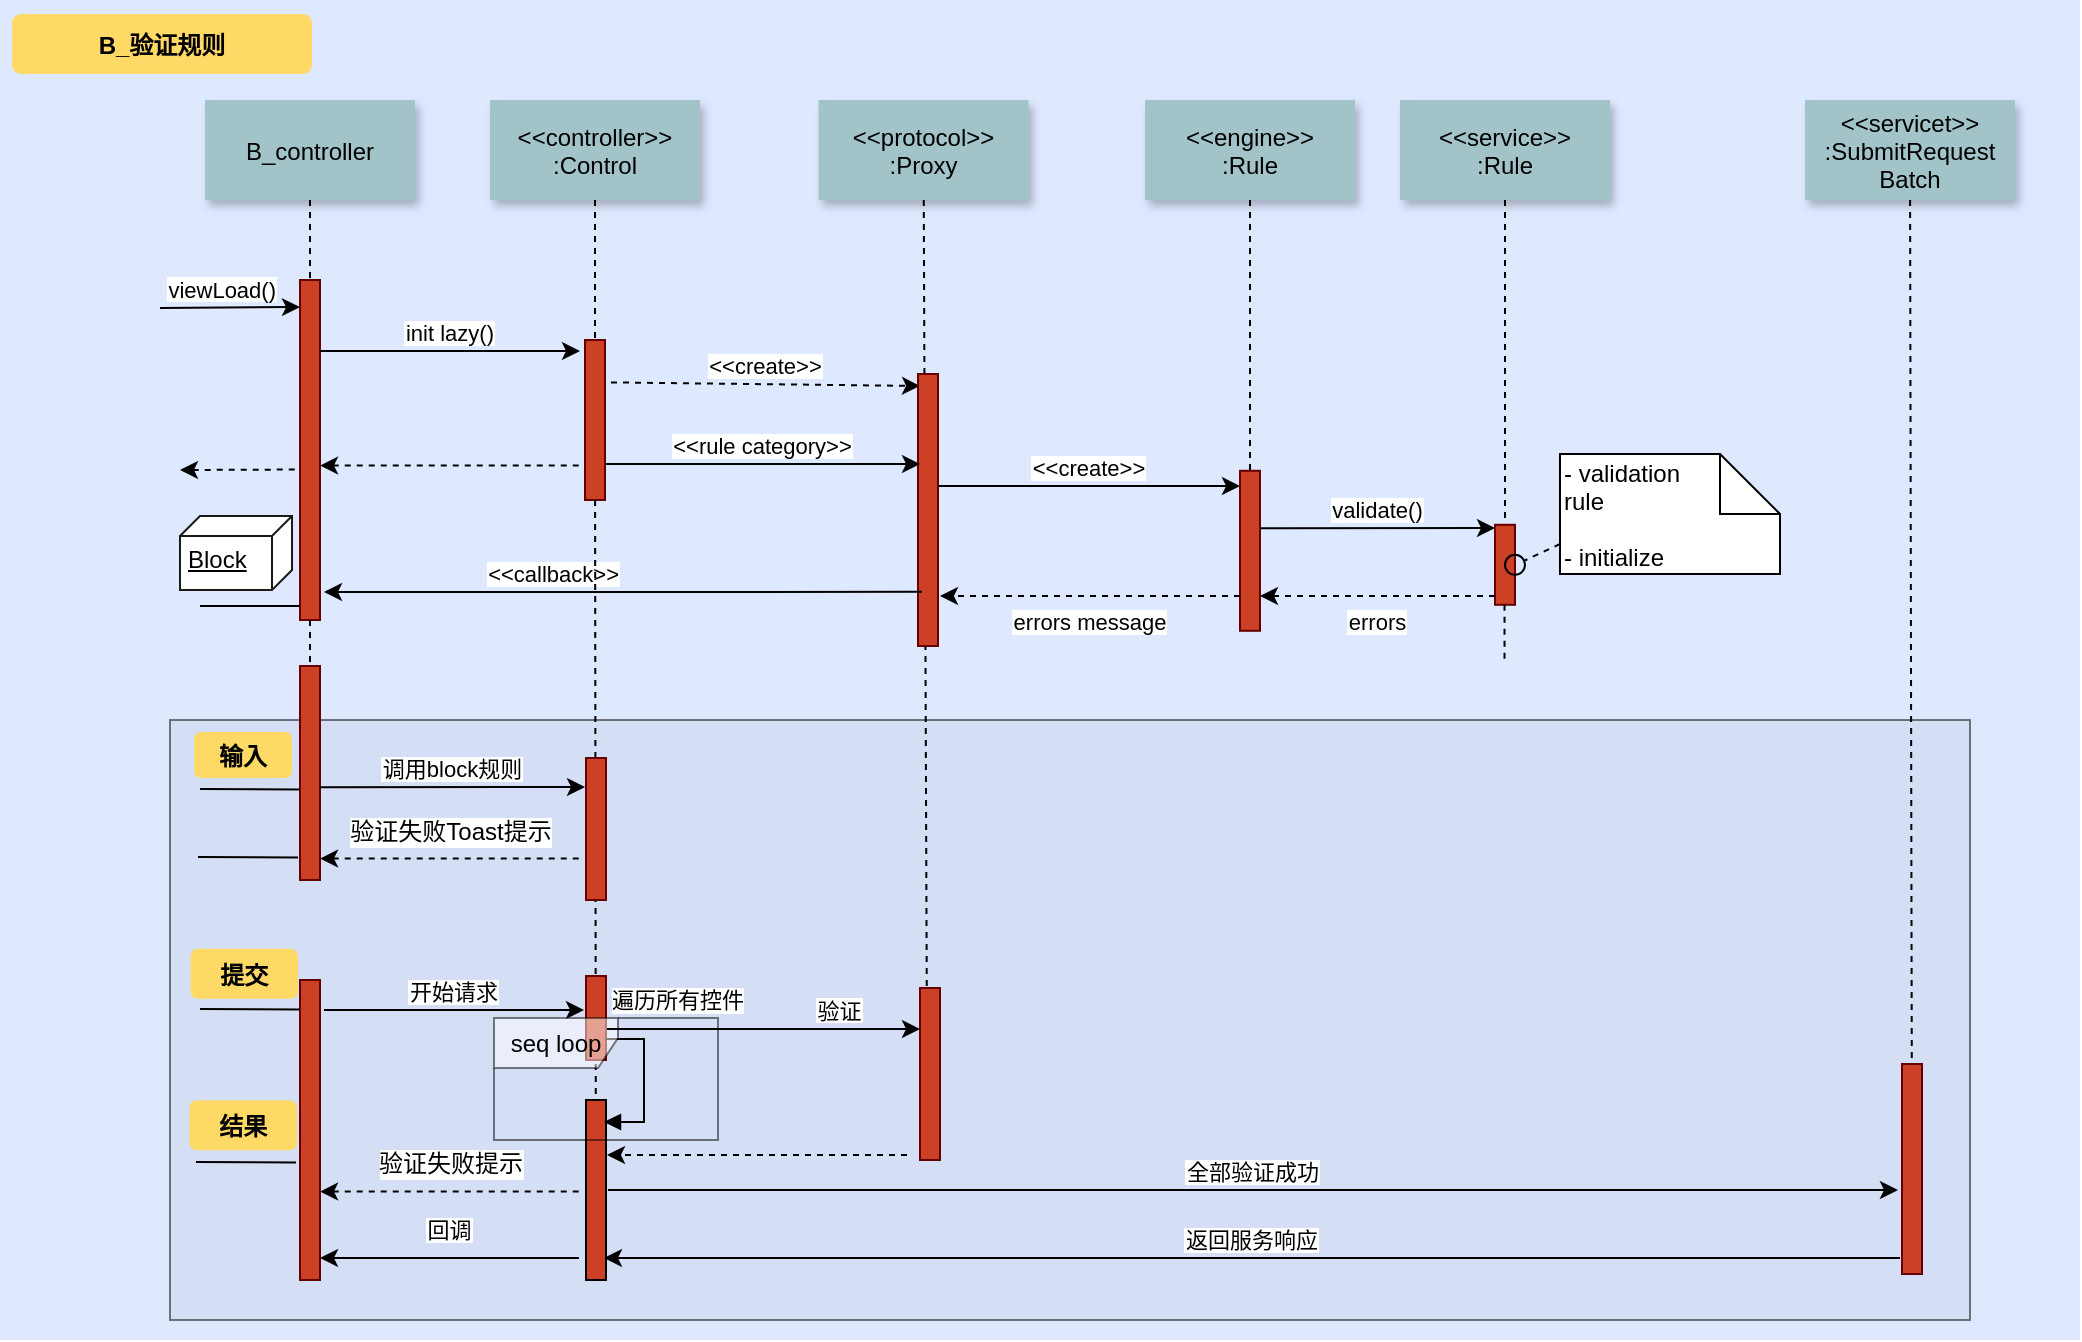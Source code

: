 <mxfile version="12.3.3" type="github" pages="1"><diagram name="Page-1" id="9361dd3d-8414-5efd-6122-117bd74ce7a7"><mxGraphModel dx="1100" dy="708" grid="1" gridSize="10" guides="1" tooltips="1" connect="1" arrows="1" fold="1" page="0" pageScale="1.5" pageWidth="826" pageHeight="1169" background="#ffffff" math="0" shadow="0"><root><mxCell id="0"/><mxCell id="1" parent="0"/><mxCell id="69" value="" style="fillColor=#DEE8FF;strokeColor=none" parent="1" vertex="1"><mxGeometry x="50" y="10" width="1040" height="670" as="geometry"/></mxCell><mxCell id="20" value="" style="fillColor=#CCD5EB;opacity=50;" parent="1" vertex="1"><mxGeometry x="135" y="370" width="900" height="300" as="geometry"/></mxCell><mxCell id="2" value="" style="fillColor=#CC4125;strokeColor=#660000" parent="1" vertex="1"><mxGeometry x="200" y="150" width="10" height="170" as="geometry"/></mxCell><mxCell id="3" value="viewLoad()" style="edgeStyle=none;verticalLabelPosition=top;verticalAlign=bottom;labelPosition=left;align=right" parent="1" edge="1"><mxGeometry width="100" height="100" as="geometry"><mxPoint x="130" y="164" as="sourcePoint"/><mxPoint x="200" y="163.5" as="targetPoint"/><mxPoint x="25" as="offset"/></mxGeometry></mxCell><mxCell id="4" value="B_controller" style="shadow=1;fillColor=#A2C4C9;strokeColor=none" parent="1" vertex="1"><mxGeometry x="152.5" y="60" width="105" height="50" as="geometry"/></mxCell><mxCell id="6" value="" style="fillColor=#CC4125;strokeColor=#660000" parent="1" vertex="1"><mxGeometry x="342.5" y="180" width="10" height="80" as="geometry"/></mxCell><mxCell id="7" value="&lt;&lt;controller&gt;&gt;&#xa;:Control" style="shadow=1;fillColor=#A2C4C9;strokeColor=none" parent="1" vertex="1"><mxGeometry x="295" y="60" width="105" height="50" as="geometry"/></mxCell><mxCell id="8" value="" style="edgeStyle=none;endArrow=none;dashed=1" parent="1" source="7" target="6" edge="1"><mxGeometry x="272.335" y="165" width="100" height="100" as="geometry"><mxPoint x="347.259" y="110" as="sourcePoint"/><mxPoint x="347.576" y="165" as="targetPoint"/></mxGeometry></mxCell><mxCell id="9" value="init lazy()" style="edgeStyle=none;verticalLabelPosition=top;verticalAlign=bottom" parent="1" edge="1"><mxGeometry x="220" y="98" width="100" height="100" as="geometry"><mxPoint x="210" y="185.5" as="sourcePoint"/><mxPoint x="340" y="185.5" as="targetPoint"/></mxGeometry></mxCell><mxCell id="11" value="" style="edgeStyle=none;verticalLabelPosition=top;verticalAlign=bottom;endArrow=none;startArrow=classic;dashed=1" parent="1" edge="1"><mxGeometry x="220" y="155.259" width="100" height="100" as="geometry"><mxPoint x="210" y="242.759" as="sourcePoint"/><mxPoint x="340" y="242.759" as="targetPoint"/></mxGeometry></mxCell><mxCell id="12" value="" style="edgeStyle=none;verticalLabelPosition=top;verticalAlign=bottom;labelPosition=left;align=right;endArrow=none;startArrow=classic;dashed=1" parent="1" edge="1"><mxGeometry x="110" y="144.759" width="100" height="100" as="geometry"><mxPoint x="140" y="245" as="sourcePoint"/><mxPoint x="200" y="244.759" as="targetPoint"/></mxGeometry></mxCell><mxCell id="13" value="&lt;&lt;create&gt;&gt;" style="edgeStyle=none;verticalLabelPosition=top;verticalAlign=bottom;dashed=1;entryX=-0.3;entryY=0.044;entryDx=0;entryDy=0;entryPerimeter=0;" parent="1" edge="1"><mxGeometry x="388.455" y="113.916" width="100" height="100" as="geometry"><mxPoint x="355.5" y="201.206" as="sourcePoint"/><mxPoint x="510" y="202.984" as="targetPoint"/></mxGeometry></mxCell><mxCell id="15" value="&lt;&lt;protocol&gt;&gt;&#xa;:Proxy" style="shadow=1;fillColor=#A2C4C9;strokeColor=none" parent="1" vertex="1"><mxGeometry x="459.284" y="60.0" width="105" height="50" as="geometry"/></mxCell><mxCell id="16" value="" style="edgeStyle=none;endArrow=none;dashed=1;entryX=0.35;entryY=0.364;entryDx=0;entryDy=0;entryPerimeter=0;" parent="1" source="15" target="SAsJf0kuXpnTJBYTetir-84" edge="1"><mxGeometry x="437.043" y="270" width="100" height="100" as="geometry"><mxPoint x="514.543" y="220.0" as="sourcePoint"/><mxPoint x="514.543" y="240.0" as="targetPoint"/></mxGeometry></mxCell><mxCell id="17" value="" style="fillColor=#CC4125;strokeColor=#660000" parent="1" vertex="1"><mxGeometry x="509" y="197" width="10" height="136" as="geometry"/></mxCell><mxCell id="19" value="&lt;&lt;rule category&gt;&gt;" style="edgeStyle=elbowEdgeStyle;elbow=vertical;verticalLabelPosition=top;verticalAlign=bottom" parent="1" edge="1"><mxGeometry x="350" y="280" width="100" height="100" as="geometry"><mxPoint x="352.5" y="242" as="sourcePoint"/><mxPoint x="510" y="242" as="targetPoint"/></mxGeometry></mxCell><mxCell id="21" value="" style="fillColor=#CC4125;strokeColor=#660000" parent="1" vertex="1"><mxGeometry x="670" y="245.394" width="10" height="80" as="geometry"/></mxCell><mxCell id="22" value="&lt;&lt;engine&gt;&gt;&#xa;:Rule" style="shadow=1;fillColor=#A2C4C9;strokeColor=none" parent="1" vertex="1"><mxGeometry x="622.5" y="60" width="105" height="50" as="geometry"/></mxCell><mxCell id="23" value="" style="edgeStyle=none;endArrow=none;dashed=1" parent="1" source="22" target="21" edge="1"><mxGeometry x="614.488" y="175.0" width="100" height="100" as="geometry"><mxPoint x="674.653" y="110" as="sourcePoint"/><mxPoint x="674.653" y="260" as="targetPoint"/></mxGeometry></mxCell><mxCell id="24" value="&lt;&lt;service&gt;&gt;&#xa;:Rule" style="shadow=1;fillColor=#A2C4C9;strokeColor=none" parent="1" vertex="1"><mxGeometry x="750" y="60" width="105" height="50" as="geometry"/></mxCell><mxCell id="25" value="" style="edgeStyle=none;endArrow=none;dashed=1" parent="1" source="24" target="26" edge="1"><mxGeometry x="727.335" y="165" width="100" height="100" as="geometry"><mxPoint x="802.259" y="110" as="sourcePoint"/><mxPoint x="802.576" y="165" as="targetPoint"/></mxGeometry></mxCell><mxCell id="26" value="" style="fillColor=#CC4125;strokeColor=#660000" parent="1" vertex="1"><mxGeometry x="797.5" y="272.394" width="10" height="40" as="geometry"/></mxCell><mxCell id="27" value="&lt;&lt;create&gt;&gt;" style="edgeStyle=elbowEdgeStyle;elbow=vertical;verticalLabelPosition=top;verticalAlign=bottom" parent="1" source="17" target="21" edge="1"><mxGeometry x="540" y="253" width="100" height="100" as="geometry"><mxPoint x="540" y="353" as="sourcePoint"/><mxPoint x="640" y="253" as="targetPoint"/><Array as="points"><mxPoint x="590" y="253"/></Array></mxGeometry></mxCell><mxCell id="28" value="errors message" style="edgeStyle=elbowEdgeStyle;elbow=vertical;dashed=1;verticalLabelPosition=bottom;verticalAlign=top" parent="1" edge="1"><mxGeometry x="550" y="240" width="100" height="100" as="geometry"><mxPoint x="670" y="308" as="sourcePoint"/><mxPoint x="520" y="308" as="targetPoint"/><Array as="points"><mxPoint x="593" y="308"/></Array></mxGeometry></mxCell><mxCell id="30" value="&lt;&lt;servicet&gt;&gt;&#xa;:SubmitRequest&#xa;Batch" style="shadow=1;fillColor=#A2C4C9;strokeColor=none" parent="1" vertex="1"><mxGeometry x="952.5" y="60" width="105" height="50" as="geometry"/></mxCell><mxCell id="33" value="" style="edgeStyle=elbowEdgeStyle;elbow=horizontal;endArrow=none;dashed=1" parent="1" source="4" target="2" edge="1"><mxGeometry x="230.0" y="310" width="100" height="100" as="geometry"><mxPoint x="230.0" y="410" as="sourcePoint"/><mxPoint x="330" y="310" as="targetPoint"/></mxGeometry></mxCell><mxCell id="34" value="validate()" style="edgeStyle=elbowEdgeStyle;elbow=vertical;verticalLabelPosition=top;verticalAlign=bottom" parent="1" edge="1"><mxGeometry x="550" y="244.736" width="100" height="100" as="geometry"><mxPoint x="680" y="274.13" as="sourcePoint"/><mxPoint x="797.5" y="274.13" as="targetPoint"/><Array as="points"/></mxGeometry></mxCell><mxCell id="35" value="errors" style="edgeStyle=elbowEdgeStyle;elbow=vertical;dashed=1;verticalLabelPosition=bottom;verticalAlign=top" parent="1" edge="1"><mxGeometry x="560" y="288.653" width="100" height="100" as="geometry"><mxPoint x="797.5" y="308.047" as="sourcePoint"/><mxPoint x="680" y="308.047" as="targetPoint"/><Array as="points"/></mxGeometry></mxCell><mxCell id="38" value="" style="edgeStyle=elbowEdgeStyle;elbow=horizontal;endArrow=none;dashed=1" parent="1" edge="1"><mxGeometry x="932.259" y="223" width="100" height="100" as="geometry"><mxPoint x="802.259" y="312.394" as="sourcePoint"/><mxPoint x="802" y="340" as="targetPoint"/><Array as="points"><mxPoint x="802.259" y="333"/></Array></mxGeometry></mxCell><mxCell id="39" value="" style="ellipse;fillColor=none" parent="1" vertex="1"><mxGeometry x="802.5" y="287.394" width="10.0" height="10" as="geometry"/></mxCell><mxCell id="40" value=" - validation&#xa;rule&#xa;&#xa; - initialize" style="shape=note;align=left" parent="1" vertex="1"><mxGeometry x="830" y="237" width="110" height="60" as="geometry"/></mxCell><mxCell id="41" value="" style="edgeStyle=none;endArrow=none;dashed=1;exitX=0;exitY=0.75;exitDx=0;exitDy=0;exitPerimeter=0;" parent="1" source="40" target="39" edge="1"><mxGeometry x="1030" y="163" width="100" height="100" as="geometry"><mxPoint x="837.934" y="273" as="sourcePoint"/><mxPoint x="1130" y="163" as="targetPoint"/></mxGeometry></mxCell><mxCell id="42" value="" style="fillColor=#CC4125;strokeColor=#660000" parent="1" vertex="1"><mxGeometry x="200" y="343" width="10" height="107" as="geometry"/></mxCell><mxCell id="43" value="             &lt;&lt;callback&gt;&gt;                                " style="edgeStyle=elbowEdgeStyle;elbow=vertical;dashed=0;verticalLabelPosition=top;verticalAlign=bottom;align=right;exitX=0.2;exitY=0.801;exitDx=0;exitDy=0;exitPerimeter=0;entryX=1.2;entryY=0.918;entryDx=0;entryDy=0;entryPerimeter=0;" parent="1" source="17" target="2" edge="1"><mxGeometry x="190" y="285.759" width="100" height="100" as="geometry"><mxPoint x="515" y="306" as="sourcePoint"/><mxPoint x="230" y="310" as="targetPoint"/><Array as="points"/></mxGeometry></mxCell><mxCell id="44" value="" style="edgeStyle=none;dashed=1;endArrow=none" parent="1" edge="1"><mxGeometry x="50" y="283" width="100" height="100" as="geometry"><mxPoint x="205" y="320" as="sourcePoint"/><mxPoint x="205" y="343" as="targetPoint"/></mxGeometry></mxCell><mxCell id="46" value="" style="edgeStyle=elbowEdgeStyle;elbow=vertical;endArrow=none" parent="1" edge="1"><mxGeometry x="60" y="263" width="100" height="100" as="geometry"><mxPoint x="200" y="313" as="sourcePoint"/><mxPoint x="150" y="313" as="targetPoint"/></mxGeometry></mxCell><mxCell id="49" value="" style="fillColor=#CC4125;strokeColor=#660000" parent="1" vertex="1"><mxGeometry x="1001" y="542" width="10" height="105" as="geometry"/></mxCell><mxCell id="50" value="" style="edgeStyle=none;endArrow=none;dashed=1" parent="1" source="30" target="49" edge="1"><mxGeometry x="956.571" y="205" width="100" height="100" as="geometry"><mxPoint x="1031.736" y="150" as="sourcePoint"/><mxPoint x="1031.736" y="329.394" as="targetPoint"/></mxGeometry></mxCell><mxCell id="51" value="调用block规则" style="edgeStyle=elbowEdgeStyle;elbow=vertical;verticalLabelPosition=top;verticalAlign=bottom" parent="1" edge="1"><mxGeometry x="212.5" y="403.583" width="100" height="100" as="geometry"><mxPoint x="210" y="403.583" as="sourcePoint"/><mxPoint x="342.5" y="403.583" as="targetPoint"/><Array as="points"/></mxGeometry></mxCell><mxCell id="52" value="" style="edgeStyle=none;endArrow=none;dashed=1;entryX=0.49;entryY=0;entryDx=0;entryDy=0;entryPerimeter=0;" parent="1" source="6" target="Ev6vNLxDdsRmUYe1EFf5-87" edge="1"><mxGeometry x="376.571" y="339.697" width="100" height="100" as="geometry"><mxPoint x="451.736" y="284.697" as="sourcePoint"/><mxPoint x="451.736" y="464.091" as="targetPoint"/></mxGeometry></mxCell><mxCell id="53" value="开始请求" style="edgeStyle=elbowEdgeStyle;elbow=vertical;verticalLabelPosition=top;verticalAlign=bottom;exitX=1;exitY=0.366;exitDx=0;exitDy=0;exitPerimeter=0;" parent="1" edge="1"><mxGeometry x="532" y="473.806" width="100" height="100" as="geometry"><mxPoint x="212" y="515" as="sourcePoint"/><mxPoint x="342" y="515" as="targetPoint"/><Array as="points"/></mxGeometry></mxCell><mxCell id="66" value="" style="fillColor=#CC4125;strokeColor=#660000" parent="1" vertex="1"><mxGeometry x="200" y="500" width="10" height="150" as="geometry"/></mxCell><mxCell id="68" value="返回服务响应" style="edgeStyle=elbowEdgeStyle;elbow=horizontal;verticalLabelPosition=bottom;verticalAlign=bottom;exitX=0;exitY=0.75;exitDx=0;exitDy=0;" parent="1" edge="1"><mxGeometry x="540" y="592.078" width="100" height="100" as="geometry"><mxPoint x="1000" y="639" as="sourcePoint"/><mxPoint x="352" y="639" as="targetPoint"/><Array as="points"/></mxGeometry></mxCell><mxCell id="71" value="B_验证规则" style="rounded=1;fontStyle=1;fillColor=#FFD966;strokeColor=none" parent="1" vertex="1"><mxGeometry x="56" y="17" width="150" height="30" as="geometry"/></mxCell><mxCell id="72" value="输入" style="rounded=1;fontStyle=1;fillColor=#FFD966;strokeColor=none" parent="1" vertex="1"><mxGeometry x="147" y="376" width="49" height="23" as="geometry"/></mxCell><mxCell id="75" value="提交" style="rounded=1;fontStyle=1;fillColor=#FFD966;strokeColor=none" parent="1" vertex="1"><mxGeometry x="145.25" y="484.394" width="53.75" height="25" as="geometry"/></mxCell><mxCell id="77" value="结果" style="rounded=1;fontStyle=1;fillColor=#FFD966;strokeColor=none" parent="1" vertex="1"><mxGeometry x="144.75" y="560.116" width="53.75" height="25" as="geometry"/></mxCell><mxCell id="82" value="" style="edgeStyle=elbowEdgeStyle;elbow=vertical;endArrow=none" parent="1" edge="1"><mxGeometry x="60.0" y="354.711" width="100" height="100" as="geometry"><mxPoint x="200" y="404.711" as="sourcePoint"/><mxPoint x="150.0" y="404.711" as="targetPoint"/></mxGeometry></mxCell><mxCell id="83" value="" style="edgeStyle=elbowEdgeStyle;elbow=vertical;endArrow=none" parent="1" edge="1"><mxGeometry x="58" y="541.211" width="100" height="100" as="geometry"><mxPoint x="198.0" y="591.211" as="sourcePoint"/><mxPoint x="148" y="591.211" as="targetPoint"/></mxGeometry></mxCell><mxCell id="84" value="" style="edgeStyle=elbowEdgeStyle;elbow=vertical;endArrow=none" parent="1" edge="1"><mxGeometry x="60.0" y="464.711" width="100" height="100" as="geometry"><mxPoint x="200" y="514.711" as="sourcePoint"/><mxPoint x="150.0" y="514.711" as="targetPoint"/></mxGeometry></mxCell><mxCell id="L_BFCYBOPvd5BA5_z1fU-91" value="" style="edgeStyle=none;verticalLabelPosition=top;verticalAlign=bottom;endArrow=none;startArrow=classic;dashed=1" parent="1" edge="1"><mxGeometry x="220" y="351.759" width="100" height="100" as="geometry"><mxPoint x="210" y="439.259" as="sourcePoint"/><mxPoint x="340" y="439.259" as="targetPoint"/></mxGeometry></mxCell><mxCell id="L_BFCYBOPvd5BA5_z1fU-92" value="验证失败Toast提示" style="text;html=1;align=center;verticalAlign=middle;resizable=0;points=[];;labelBackgroundColor=#ffffff;" parent="L_BFCYBOPvd5BA5_z1fU-91" vertex="1" connectable="0"><mxGeometry relative="1" as="geometry"><mxPoint y="-14" as="offset"/></mxGeometry></mxCell><mxCell id="L_BFCYBOPvd5BA5_z1fU-95" value="Block" style="verticalAlign=top;align=left;spacingTop=8;spacingLeft=2;spacingRight=12;shape=cube;size=10;direction=south;fontStyle=4;html=1;strokeColor=#1A1A1A;" parent="1" vertex="1"><mxGeometry x="140" y="268" width="56" height="37" as="geometry"/></mxCell><mxCell id="L_BFCYBOPvd5BA5_z1fU-96" value="" style="edgeStyle=elbowEdgeStyle;elbow=vertical;endArrow=none" parent="1" edge="1"><mxGeometry x="59.0" y="388.711" width="100" height="100" as="geometry"><mxPoint x="199" y="438.711" as="sourcePoint"/><mxPoint x="149" y="438.711" as="targetPoint"/></mxGeometry></mxCell><mxCell id="Ev6vNLxDdsRmUYe1EFf5-85" value="" style="fillColor=#CC4125;strokeColor=#660000" parent="1" vertex="1"><mxGeometry x="343" y="498" width="10" height="42" as="geometry"/></mxCell><mxCell id="Ev6vNLxDdsRmUYe1EFf5-87" value="" style="html=1;points=[];perimeter=orthogonalPerimeter;fillColor=#CC4125;" parent="1" vertex="1"><mxGeometry x="343" y="560" width="10" height="90" as="geometry"/></mxCell><mxCell id="Ev6vNLxDdsRmUYe1EFf5-88" value="遍历所有控件" style="edgeStyle=orthogonalEdgeStyle;html=1;align=left;spacingLeft=2;endArrow=block;rounded=0;entryX=1;entryY=0;exitX=1;exitY=0.75;exitDx=0;exitDy=0;" parent="1" source="Ev6vNLxDdsRmUYe1EFf5-85" edge="1"><mxGeometry x="-0.525" y="-28" relative="1" as="geometry"><mxPoint x="354" y="520" as="sourcePoint"/><Array as="points"><mxPoint x="372" y="530"/><mxPoint x="372" y="571"/></Array><mxPoint x="352" y="571" as="targetPoint"/><mxPoint x="8" y="-20" as="offset"/></mxGeometry></mxCell><mxCell id="Ev6vNLxDdsRmUYe1EFf5-86" value="seq loop" style="shape=umlFrame;whiteSpace=wrap;html=1;width=62;height=25;opacity=50;" parent="1" vertex="1"><mxGeometry x="297" y="519" width="112" height="61" as="geometry"/></mxCell><mxCell id="48" value="" style="fillColor=#CC4125;strokeColor=#660000" parent="1" vertex="1"><mxGeometry x="343" y="389" width="10" height="71" as="geometry"/></mxCell><mxCell id="Ev6vNLxDdsRmUYe1EFf5-97" value="" style="edgeStyle=none;verticalLabelPosition=top;verticalAlign=bottom;endArrow=none;startArrow=classic;dashed=1" parent="1" edge="1"><mxGeometry x="220" y="518.259" width="100" height="100" as="geometry"><mxPoint x="210" y="605.759" as="sourcePoint"/><mxPoint x="340" y="605.759" as="targetPoint"/></mxGeometry></mxCell><mxCell id="Ev6vNLxDdsRmUYe1EFf5-98" value="验证失败提示" style="text;html=1;align=center;verticalAlign=middle;resizable=0;points=[];;labelBackgroundColor=#ffffff;" parent="Ev6vNLxDdsRmUYe1EFf5-97" vertex="1" connectable="0"><mxGeometry relative="1" as="geometry"><mxPoint y="-14" as="offset"/></mxGeometry></mxCell><mxCell id="Ev6vNLxDdsRmUYe1EFf5-99" value="全部验证成功" style="edgeStyle=elbowEdgeStyle;elbow=vertical;verticalLabelPosition=top;verticalAlign=bottom;entryX=1.3;entryY=0.657;entryDx=0;entryDy=0;entryPerimeter=0;" parent="1" edge="1"><mxGeometry x="346" y="643.5" width="100" height="100" as="geometry"><mxPoint x="354" y="605" as="sourcePoint"/><mxPoint x="999" y="605" as="targetPoint"/><Array as="points"/></mxGeometry></mxCell><mxCell id="Ev6vNLxDdsRmUYe1EFf5-104" value="回调" style="edgeStyle=elbowEdgeStyle;elbow=vertical;verticalLabelPosition=top;verticalAlign=bottom;entryX=0.078;entryY=0.89;entryDx=0;entryDy=0;entryPerimeter=0;" parent="1" edge="1"><mxGeometry x="-173" y="114" width="100" height="100" as="geometry"><mxPoint x="339.5" y="639" as="sourcePoint"/><mxPoint x="210" y="639" as="targetPoint"/><mxPoint y="-5" as="offset"/></mxGeometry></mxCell><mxCell id="SAsJf0kuXpnTJBYTetir-84" value="" style="fillColor=#CC4125;strokeColor=#660000" parent="1" vertex="1"><mxGeometry x="510" y="504" width="10" height="86" as="geometry"/></mxCell><mxCell id="SAsJf0kuXpnTJBYTetir-85" value="验证" style="edgeStyle=elbowEdgeStyle;elbow=vertical;verticalLabelPosition=top;verticalAlign=bottom;entryX=0;entryY=0.233;entryDx=0;entryDy=0;entryPerimeter=0;" parent="1" target="SAsJf0kuXpnTJBYTetir-84" edge="1"><mxGeometry width="100" height="100" as="geometry"><mxPoint x="353.5" y="524.5" as="sourcePoint"/><mxPoint x="500" y="524" as="targetPoint"/><mxPoint x="38" as="offset"/></mxGeometry></mxCell><mxCell id="SAsJf0kuXpnTJBYTetir-86" value="" style="edgeStyle=elbowEdgeStyle;elbow=vertical;dashed=1;verticalLabelPosition=bottom;verticalAlign=top" parent="1" edge="1"><mxGeometry x="383.5" y="519.5" width="100" height="100" as="geometry"><mxPoint x="503.5" y="587.5" as="sourcePoint"/><mxPoint x="353.5" y="587.5" as="targetPoint"/><Array as="points"><mxPoint x="426.5" y="587.5"/></Array></mxGeometry></mxCell></root></mxGraphModel></diagram></mxfile>